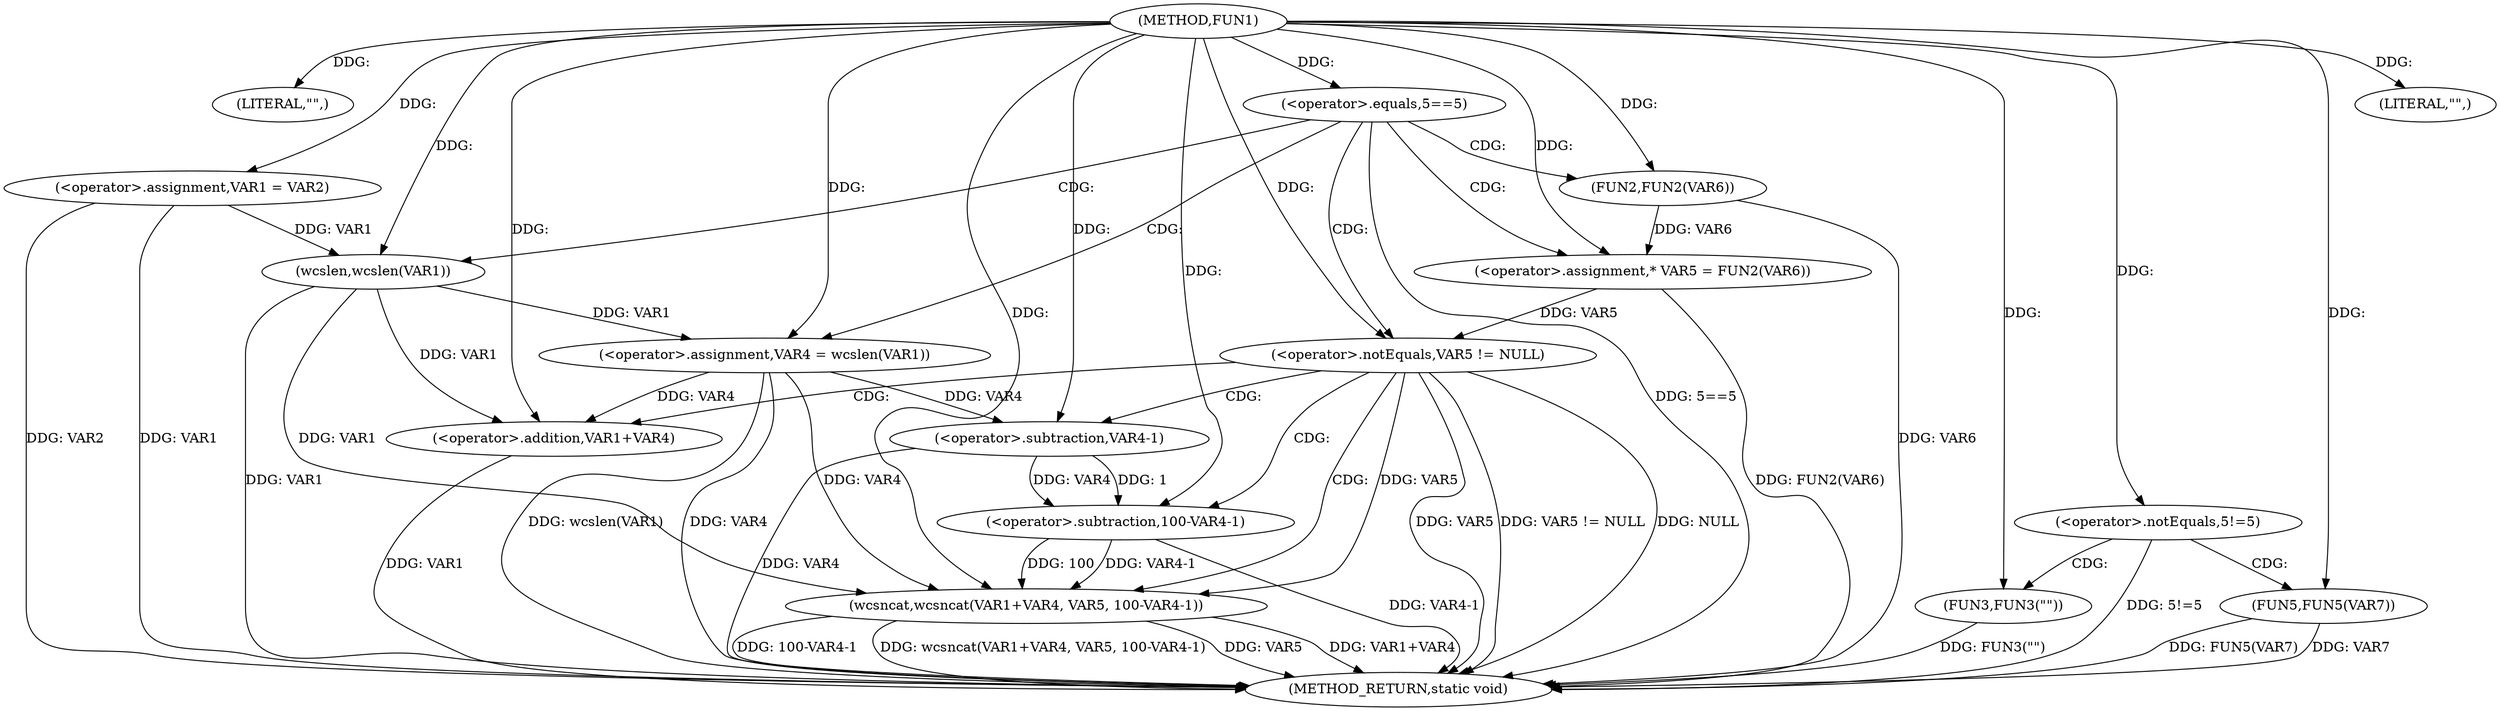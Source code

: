 digraph FUN1 {  
"1000100" [label = "(METHOD,FUN1)" ]
"1000151" [label = "(METHOD_RETURN,static void)" ]
"1000103" [label = "(LITERAL,\"\",)" ]
"1000104" [label = "(<operator>.assignment,VAR1 = VAR2)" ]
"1000108" [label = "(<operator>.equals,5==5)" ]
"1000114" [label = "(<operator>.assignment,VAR4 = wcslen(VAR1))" ]
"1000116" [label = "(wcslen,wcslen(VAR1))" ]
"1000119" [label = "(<operator>.assignment,* VAR5 = FUN2(VAR6))" ]
"1000121" [label = "(FUN2,FUN2(VAR6))" ]
"1000124" [label = "(<operator>.notEquals,VAR5 != NULL)" ]
"1000128" [label = "(wcsncat,wcsncat(VAR1+VAR4, VAR5, 100-VAR4-1))" ]
"1000129" [label = "(<operator>.addition,VAR1+VAR4)" ]
"1000133" [label = "(<operator>.subtraction,100-VAR4-1)" ]
"1000135" [label = "(<operator>.subtraction,VAR4-1)" ]
"1000139" [label = "(<operator>.notEquals,5!=5)" ]
"1000143" [label = "(FUN3,FUN3(\"\"))" ]
"1000148" [label = "(LITERAL,\"\",)" ]
"1000149" [label = "(FUN5,FUN5(VAR7))" ]
  "1000116" -> "1000151"  [ label = "DDG: VAR1"] 
  "1000124" -> "1000151"  [ label = "DDG: VAR5"] 
  "1000108" -> "1000151"  [ label = "DDG: 5==5"] 
  "1000104" -> "1000151"  [ label = "DDG: VAR1"] 
  "1000128" -> "1000151"  [ label = "DDG: VAR1+VAR4"] 
  "1000149" -> "1000151"  [ label = "DDG: FUN5(VAR7)"] 
  "1000128" -> "1000151"  [ label = "DDG: 100-VAR4-1"] 
  "1000133" -> "1000151"  [ label = "DDG: VAR4-1"] 
  "1000149" -> "1000151"  [ label = "DDG: VAR7"] 
  "1000128" -> "1000151"  [ label = "DDG: wcsncat(VAR1+VAR4, VAR5, 100-VAR4-1)"] 
  "1000114" -> "1000151"  [ label = "DDG: wcslen(VAR1)"] 
  "1000104" -> "1000151"  [ label = "DDG: VAR2"] 
  "1000124" -> "1000151"  [ label = "DDG: VAR5 != NULL"] 
  "1000129" -> "1000151"  [ label = "DDG: VAR1"] 
  "1000124" -> "1000151"  [ label = "DDG: NULL"] 
  "1000128" -> "1000151"  [ label = "DDG: VAR5"] 
  "1000139" -> "1000151"  [ label = "DDG: 5!=5"] 
  "1000114" -> "1000151"  [ label = "DDG: VAR4"] 
  "1000119" -> "1000151"  [ label = "DDG: FUN2(VAR6)"] 
  "1000143" -> "1000151"  [ label = "DDG: FUN3(\"\")"] 
  "1000135" -> "1000151"  [ label = "DDG: VAR4"] 
  "1000121" -> "1000151"  [ label = "DDG: VAR6"] 
  "1000100" -> "1000103"  [ label = "DDG: "] 
  "1000100" -> "1000104"  [ label = "DDG: "] 
  "1000100" -> "1000108"  [ label = "DDG: "] 
  "1000116" -> "1000114"  [ label = "DDG: VAR1"] 
  "1000100" -> "1000114"  [ label = "DDG: "] 
  "1000104" -> "1000116"  [ label = "DDG: VAR1"] 
  "1000100" -> "1000116"  [ label = "DDG: "] 
  "1000121" -> "1000119"  [ label = "DDG: VAR6"] 
  "1000100" -> "1000119"  [ label = "DDG: "] 
  "1000100" -> "1000121"  [ label = "DDG: "] 
  "1000119" -> "1000124"  [ label = "DDG: VAR5"] 
  "1000100" -> "1000124"  [ label = "DDG: "] 
  "1000116" -> "1000128"  [ label = "DDG: VAR1"] 
  "1000100" -> "1000128"  [ label = "DDG: "] 
  "1000114" -> "1000128"  [ label = "DDG: VAR4"] 
  "1000116" -> "1000129"  [ label = "DDG: VAR1"] 
  "1000100" -> "1000129"  [ label = "DDG: "] 
  "1000114" -> "1000129"  [ label = "DDG: VAR4"] 
  "1000124" -> "1000128"  [ label = "DDG: VAR5"] 
  "1000133" -> "1000128"  [ label = "DDG: 100"] 
  "1000133" -> "1000128"  [ label = "DDG: VAR4-1"] 
  "1000100" -> "1000133"  [ label = "DDG: "] 
  "1000135" -> "1000133"  [ label = "DDG: VAR4"] 
  "1000135" -> "1000133"  [ label = "DDG: 1"] 
  "1000100" -> "1000135"  [ label = "DDG: "] 
  "1000114" -> "1000135"  [ label = "DDG: VAR4"] 
  "1000100" -> "1000139"  [ label = "DDG: "] 
  "1000100" -> "1000143"  [ label = "DDG: "] 
  "1000100" -> "1000148"  [ label = "DDG: "] 
  "1000100" -> "1000149"  [ label = "DDG: "] 
  "1000108" -> "1000121"  [ label = "CDG: "] 
  "1000108" -> "1000116"  [ label = "CDG: "] 
  "1000108" -> "1000124"  [ label = "CDG: "] 
  "1000108" -> "1000119"  [ label = "CDG: "] 
  "1000108" -> "1000114"  [ label = "CDG: "] 
  "1000124" -> "1000128"  [ label = "CDG: "] 
  "1000124" -> "1000129"  [ label = "CDG: "] 
  "1000124" -> "1000135"  [ label = "CDG: "] 
  "1000124" -> "1000133"  [ label = "CDG: "] 
  "1000139" -> "1000143"  [ label = "CDG: "] 
  "1000139" -> "1000149"  [ label = "CDG: "] 
}
